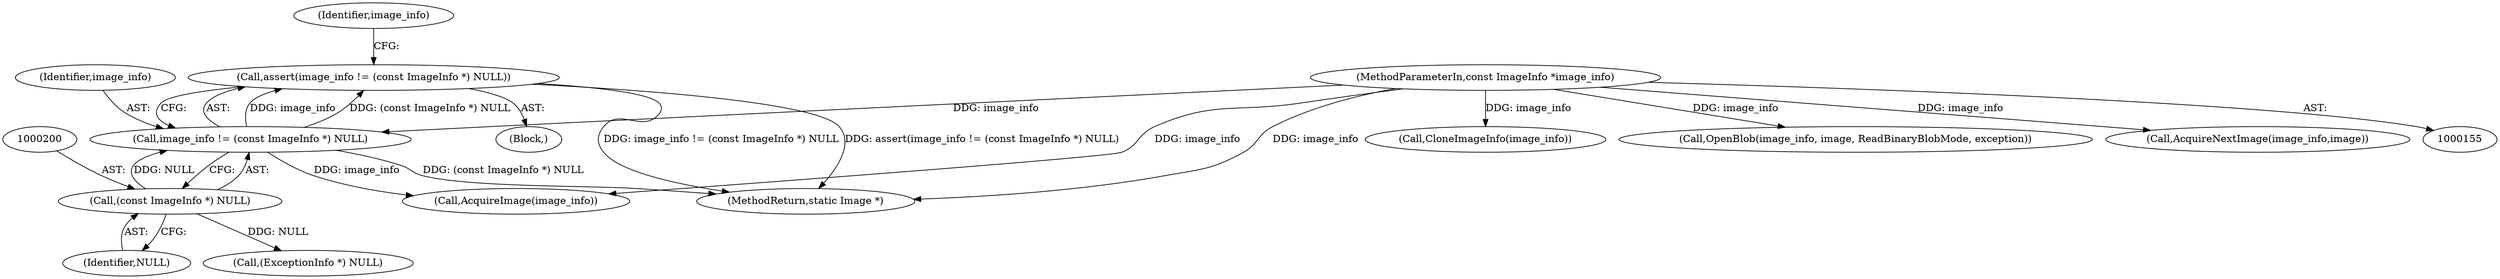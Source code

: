 digraph "0_ImageMagick_b173a352397877775c51c9a0e9d59eb6ce24c455@API" {
"1000196" [label="(Call,assert(image_info != (const ImageInfo *) NULL))"];
"1000197" [label="(Call,image_info != (const ImageInfo *) NULL)"];
"1000156" [label="(MethodParameterIn,const ImageInfo *image_info)"];
"1000199" [label="(Call,(const ImageInfo *) NULL)"];
"1000197" [label="(Call,image_info != (const ImageInfo *) NULL)"];
"1000198" [label="(Identifier,image_info)"];
"1001785" [label="(MethodReturn,static Image *)"];
"1000252" [label="(Call,CloneImageInfo(image_info))"];
"1000232" [label="(Call,OpenBlob(image_info, image, ReadBinaryBlobMode, exception))"];
"1000201" [label="(Identifier,NULL)"];
"1000156" [label="(MethodParameterIn,const ImageInfo *image_info)"];
"1001569" [label="(Call,AcquireNextImage(image_info,image))"];
"1000199" [label="(Call,(const ImageInfo *) NULL)"];
"1000196" [label="(Call,assert(image_info != (const ImageInfo *) NULL))"];
"1000228" [label="(Call,AcquireImage(image_info))"];
"1000205" [label="(Identifier,image_info)"];
"1000211" [label="(Call,(ExceptionInfo *) NULL)"];
"1000158" [label="(Block,)"];
"1000196" -> "1000158"  [label="AST: "];
"1000196" -> "1000197"  [label="CFG: "];
"1000197" -> "1000196"  [label="AST: "];
"1000205" -> "1000196"  [label="CFG: "];
"1000196" -> "1001785"  [label="DDG: image_info != (const ImageInfo *) NULL"];
"1000196" -> "1001785"  [label="DDG: assert(image_info != (const ImageInfo *) NULL)"];
"1000197" -> "1000196"  [label="DDG: image_info"];
"1000197" -> "1000196"  [label="DDG: (const ImageInfo *) NULL"];
"1000197" -> "1000199"  [label="CFG: "];
"1000198" -> "1000197"  [label="AST: "];
"1000199" -> "1000197"  [label="AST: "];
"1000197" -> "1001785"  [label="DDG: (const ImageInfo *) NULL"];
"1000156" -> "1000197"  [label="DDG: image_info"];
"1000199" -> "1000197"  [label="DDG: NULL"];
"1000197" -> "1000228"  [label="DDG: image_info"];
"1000156" -> "1000155"  [label="AST: "];
"1000156" -> "1001785"  [label="DDG: image_info"];
"1000156" -> "1000228"  [label="DDG: image_info"];
"1000156" -> "1000232"  [label="DDG: image_info"];
"1000156" -> "1000252"  [label="DDG: image_info"];
"1000156" -> "1001569"  [label="DDG: image_info"];
"1000199" -> "1000201"  [label="CFG: "];
"1000200" -> "1000199"  [label="AST: "];
"1000201" -> "1000199"  [label="AST: "];
"1000199" -> "1000211"  [label="DDG: NULL"];
}
